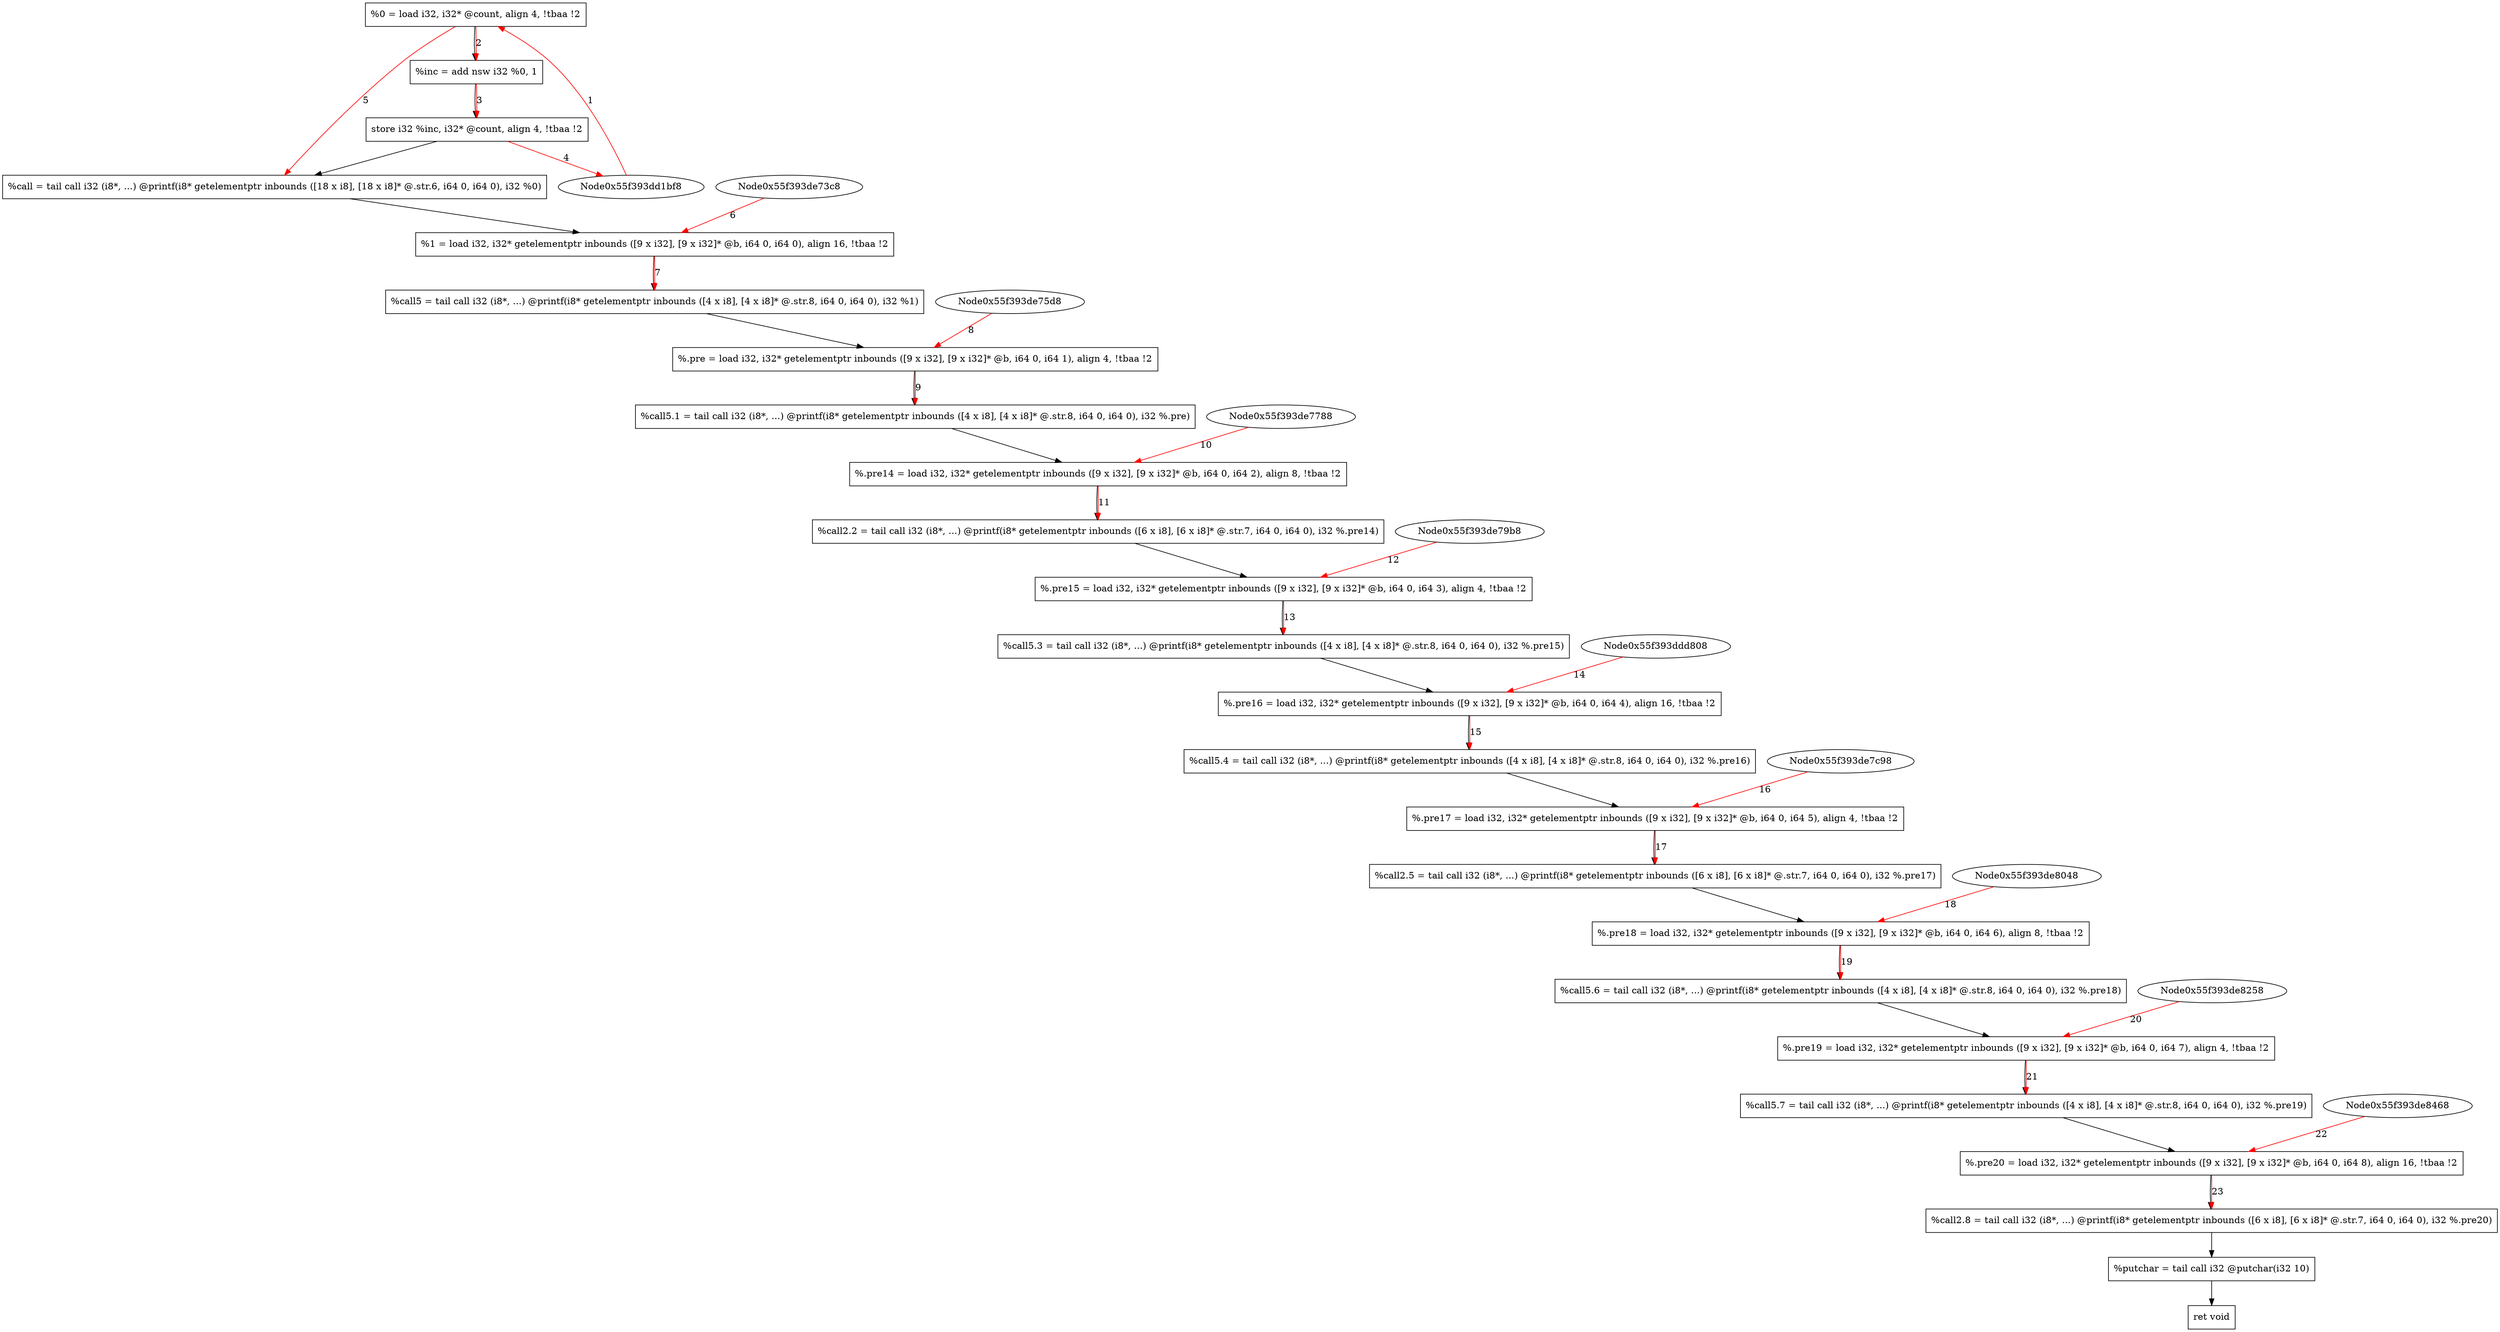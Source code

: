 digraph "CDFG for'func' function" {
	Node0x55f393dd7ae8[shape=record, label="  %0 = load i32, i32* @count, align 4, !tbaa !2"]
	Node0x55f393de70f0[shape=record, label="  %inc = add nsw i32 %0, 1"]
	Node0x55f393de7180[shape=record, label="  store i32 %inc, i32* @count, align 4, !tbaa !2"]
	Node0x55f393de72b8[shape=record, label="  %call = tail call i32 (i8*, ...) @printf(i8* getelementptr inbounds ([18 x i8], [18 x i8]* @.str.6, i64 0, i64 0), i32 %0)"]
	Node0x55f393ddbdb8[shape=record, label="  %1 = load i32, i32* getelementptr inbounds ([9 x i32], [9 x i32]* @b, i64 0, i64 0), align 16, !tbaa !2"]
	Node0x55f393de74c8[shape=record, label="  %call5 = tail call i32 (i8*, ...) @printf(i8* getelementptr inbounds ([4 x i8], [4 x i8]* @.str.8, i64 0, i64 0), i32 %1)"]
	Node0x55f393dd4bd8[shape=record, label="  %.pre = load i32, i32* getelementptr inbounds ([9 x i32], [9 x i32]* @b, i64 0, i64 1), align 4, !tbaa !2"]
	Node0x55f393de7678[shape=record, label="  %call5.1 = tail call i32 (i8*, ...) @printf(i8* getelementptr inbounds ([4 x i8], [4 x i8]* @.str.8, i64 0, i64 0), i32 %.pre)"]
	Node0x55f393dd3848[shape=record, label="  %.pre14 = load i32, i32* getelementptr inbounds ([9 x i32], [9 x i32]* @b, i64 0, i64 2), align 8, !tbaa !2"]
	Node0x55f393de78a8[shape=record, label="  %call2.2 = tail call i32 (i8*, ...) @printf(i8* getelementptr inbounds ([6 x i8], [6 x i8]* @.str.7, i64 0, i64 0), i32 %.pre14)"]
	Node0x55f393dd33c8[shape=record, label="  %.pre15 = load i32, i32* getelementptr inbounds ([9 x i32], [9 x i32]* @b, i64 0, i64 3), align 4, !tbaa !2"]
	Node0x55f393de7a58[shape=record, label="  %call5.3 = tail call i32 (i8*, ...) @printf(i8* getelementptr inbounds ([4 x i8], [4 x i8]* @.str.8, i64 0, i64 0), i32 %.pre15)"]
	Node0x55f393dd2f08[shape=record, label="  %.pre16 = load i32, i32* getelementptr inbounds ([9 x i32], [9 x i32]* @b, i64 0, i64 4), align 16, !tbaa !2"]
	Node0x55f393de7b88[shape=record, label="  %call5.4 = tail call i32 (i8*, ...) @printf(i8* getelementptr inbounds ([4 x i8], [4 x i8]* @.str.8, i64 0, i64 0), i32 %.pre16)"]
	Node0x55f393de7ce8[shape=record, label="  %.pre17 = load i32, i32* getelementptr inbounds ([9 x i32], [9 x i32]* @b, i64 0, i64 5), align 4, !tbaa !2"]
	Node0x55f393de7f38[shape=record, label="  %call2.5 = tail call i32 (i8*, ...) @printf(i8* getelementptr inbounds ([6 x i8], [6 x i8]* @.str.7, i64 0, i64 0), i32 %.pre17)"]
	Node0x55f393de8098[shape=record, label="  %.pre18 = load i32, i32* getelementptr inbounds ([9 x i32], [9 x i32]* @b, i64 0, i64 6), align 8, !tbaa !2"]
	Node0x55f393de8148[shape=record, label="  %call5.6 = tail call i32 (i8*, ...) @printf(i8* getelementptr inbounds ([4 x i8], [4 x i8]* @.str.8, i64 0, i64 0), i32 %.pre18)"]
	Node0x55f393de82a8[shape=record, label="  %.pre19 = load i32, i32* getelementptr inbounds ([9 x i32], [9 x i32]* @b, i64 0, i64 7), align 4, !tbaa !2"]
	Node0x55f393de8358[shape=record, label="  %call5.7 = tail call i32 (i8*, ...) @printf(i8* getelementptr inbounds ([4 x i8], [4 x i8]* @.str.8, i64 0, i64 0), i32 %.pre19)"]
	Node0x55f393de84b8[shape=record, label="  %.pre20 = load i32, i32* getelementptr inbounds ([9 x i32], [9 x i32]* @b, i64 0, i64 8), align 16, !tbaa !2"]
	Node0x55f393de8568[shape=record, label="  %call2.8 = tail call i32 (i8*, ...) @printf(i8* getelementptr inbounds ([6 x i8], [6 x i8]* @.str.7, i64 0, i64 0), i32 %.pre20)"]
	Node0x55f393de87b0[shape=record, label="  %putchar = tail call i32 @putchar(i32 10)"]
	Node0x55f393ddd3d0[shape=record, label="  ret void"]
	Node0x55f393dd7ae8 -> Node0x55f393de70f0
	Node0x55f393de70f0 -> Node0x55f393de7180
	Node0x55f393de7180 -> Node0x55f393de72b8
	Node0x55f393de72b8 -> Node0x55f393ddbdb8
	Node0x55f393ddbdb8 -> Node0x55f393de74c8
	Node0x55f393de74c8 -> Node0x55f393dd4bd8
	Node0x55f393dd4bd8 -> Node0x55f393de7678
	Node0x55f393de7678 -> Node0x55f393dd3848
	Node0x55f393dd3848 -> Node0x55f393de78a8
	Node0x55f393de78a8 -> Node0x55f393dd33c8
	Node0x55f393dd33c8 -> Node0x55f393de7a58
	Node0x55f393de7a58 -> Node0x55f393dd2f08
	Node0x55f393dd2f08 -> Node0x55f393de7b88
	Node0x55f393de7b88 -> Node0x55f393de7ce8
	Node0x55f393de7ce8 -> Node0x55f393de7f38
	Node0x55f393de7f38 -> Node0x55f393de8098
	Node0x55f393de8098 -> Node0x55f393de8148
	Node0x55f393de8148 -> Node0x55f393de82a8
	Node0x55f393de82a8 -> Node0x55f393de8358
	Node0x55f393de8358 -> Node0x55f393de84b8
	Node0x55f393de84b8 -> Node0x55f393de8568
	Node0x55f393de8568 -> Node0x55f393de87b0
	Node0x55f393de87b0 -> Node0x55f393ddd3d0
edge [color=red]
	Node0x55f393dd1bf8 -> Node0x55f393dd7ae8[label="1"]
	Node0x55f393dd7ae8 -> Node0x55f393de70f0[label="2"]
	Node0x55f393de70f0 -> Node0x55f393de7180[label="3"]
	Node0x55f393de7180 -> Node0x55f393dd1bf8[label="4"]
	Node0x55f393dd7ae8 -> Node0x55f393de72b8[label="5"]
	Node0x55f393de73c8 -> Node0x55f393ddbdb8[label="6"]
	Node0x55f393ddbdb8 -> Node0x55f393de74c8[label="7"]
	Node0x55f393de75d8 -> Node0x55f393dd4bd8[label="8"]
	Node0x55f393dd4bd8 -> Node0x55f393de7678[label="9"]
	Node0x55f393de7788 -> Node0x55f393dd3848[label="10"]
	Node0x55f393dd3848 -> Node0x55f393de78a8[label="11"]
	Node0x55f393de79b8 -> Node0x55f393dd33c8[label="12"]
	Node0x55f393dd33c8 -> Node0x55f393de7a58[label="13"]
	Node0x55f393ddd808 -> Node0x55f393dd2f08[label="14"]
	Node0x55f393dd2f08 -> Node0x55f393de7b88[label="15"]
	Node0x55f393de7c98 -> Node0x55f393de7ce8[label="16"]
	Node0x55f393de7ce8 -> Node0x55f393de7f38[label="17"]
	Node0x55f393de8048 -> Node0x55f393de8098[label="18"]
	Node0x55f393de8098 -> Node0x55f393de8148[label="19"]
	Node0x55f393de8258 -> Node0x55f393de82a8[label="20"]
	Node0x55f393de82a8 -> Node0x55f393de8358[label="21"]
	Node0x55f393de8468 -> Node0x55f393de84b8[label="22"]
	Node0x55f393de84b8 -> Node0x55f393de8568[label="23"]
}
